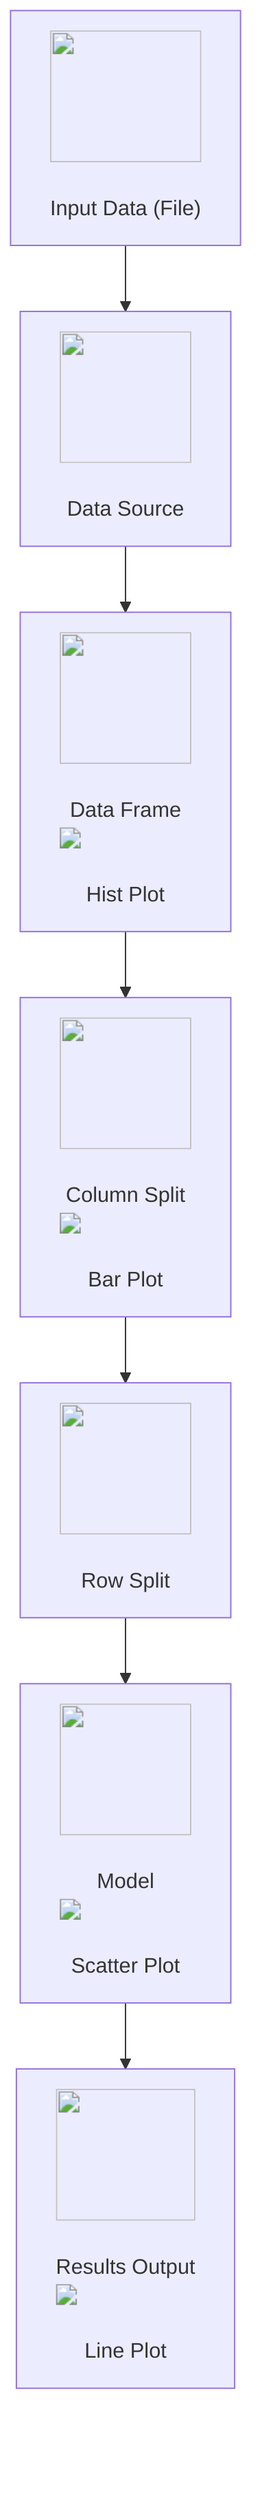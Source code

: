 graph TD;
    A["<img src='icons/file.svg' width=100 height=100/> <br/> Input Data (File)"] --> B["<img src='icons/database.svg' width=100 height=100/> <br/> Data Source"];
    B --> C["<img src='icons/table.svg' width=100 height=100/> <br/> Data Frame<br/><img src='dummy_plots/hist_template.svg'/> <br/> Hist Plot"];
    C --> D["<img src='icons/column_split.svg' width=100 height=100/> <br/> Column Split<br/><img src='dummy_plots/barplot_template.svg'/> <br/> Bar Plot"];
    D --> E["<img src='icons/row_split.svg' width=100 height=100/> <br/> Row Split"];
    E --> F["<img src='icons/brain.svg' width=100 height=100/> <br/> Model<br/><img src='dummy_plots/scatter_plot_template.svg'/> <br/> Scatter Plot"];
    F --> G["<img src='icons/image.svg' width=100 height=100/> <br/> Results Output<br/><img src='dummy_plots/lineplot_template.svg'/> <br/> Line Plot"];